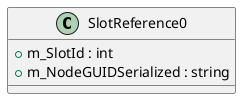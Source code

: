 @startuml
class SlotReference0 {
    + m_SlotId : int
    + m_NodeGUIDSerialized : string
}
@enduml

